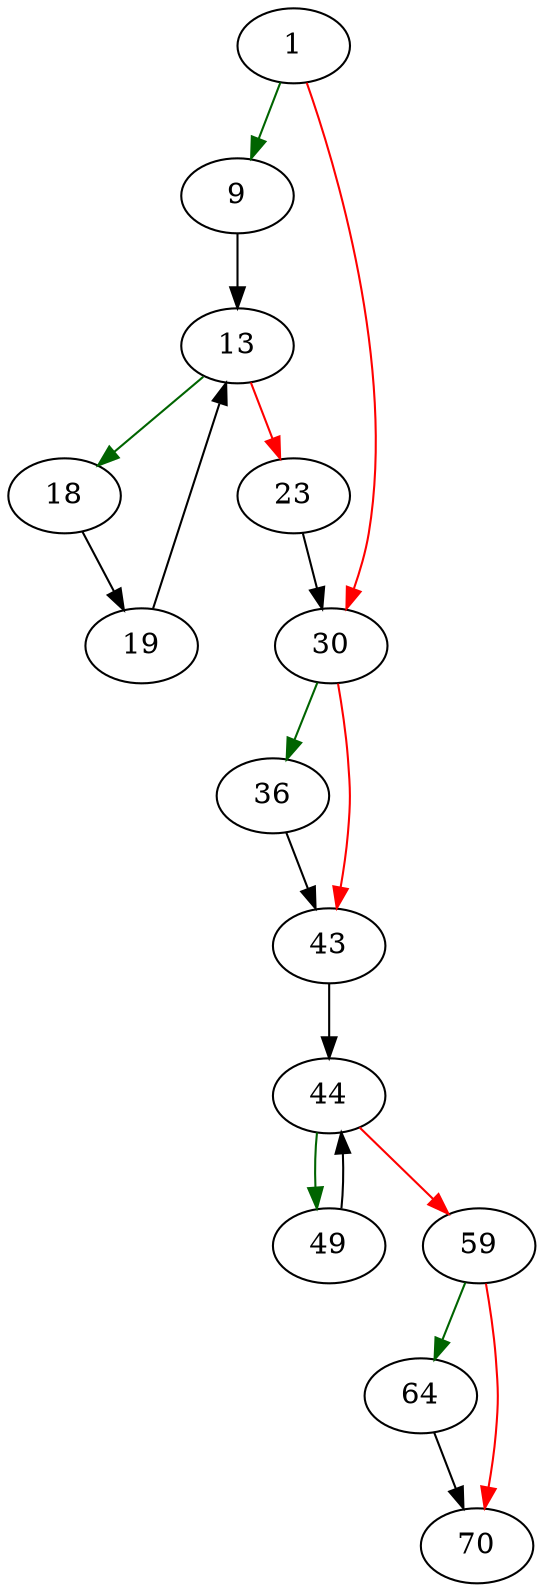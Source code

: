 strict digraph "closeAllCursors" {
	// Node definitions.
	1 [entry=true];
	9;
	30;
	13;
	18;
	23;
	19;
	36;
	43;
	44;
	49;
	59;
	64;
	70;

	// Edge definitions.
	1 -> 9 [
		color=darkgreen
		cond=true
	];
	1 -> 30 [
		color=red
		cond=false
	];
	9 -> 13;
	30 -> 36 [
		color=darkgreen
		cond=true
	];
	30 -> 43 [
		color=red
		cond=false
	];
	13 -> 18 [
		color=darkgreen
		cond=true
	];
	13 -> 23 [
		color=red
		cond=false
	];
	18 -> 19;
	23 -> 30;
	19 -> 13;
	36 -> 43;
	43 -> 44;
	44 -> 49 [
		color=darkgreen
		cond=true
	];
	44 -> 59 [
		color=red
		cond=false
	];
	49 -> 44;
	59 -> 64 [
		color=darkgreen
		cond=true
	];
	59 -> 70 [
		color=red
		cond=false
	];
	64 -> 70;
}